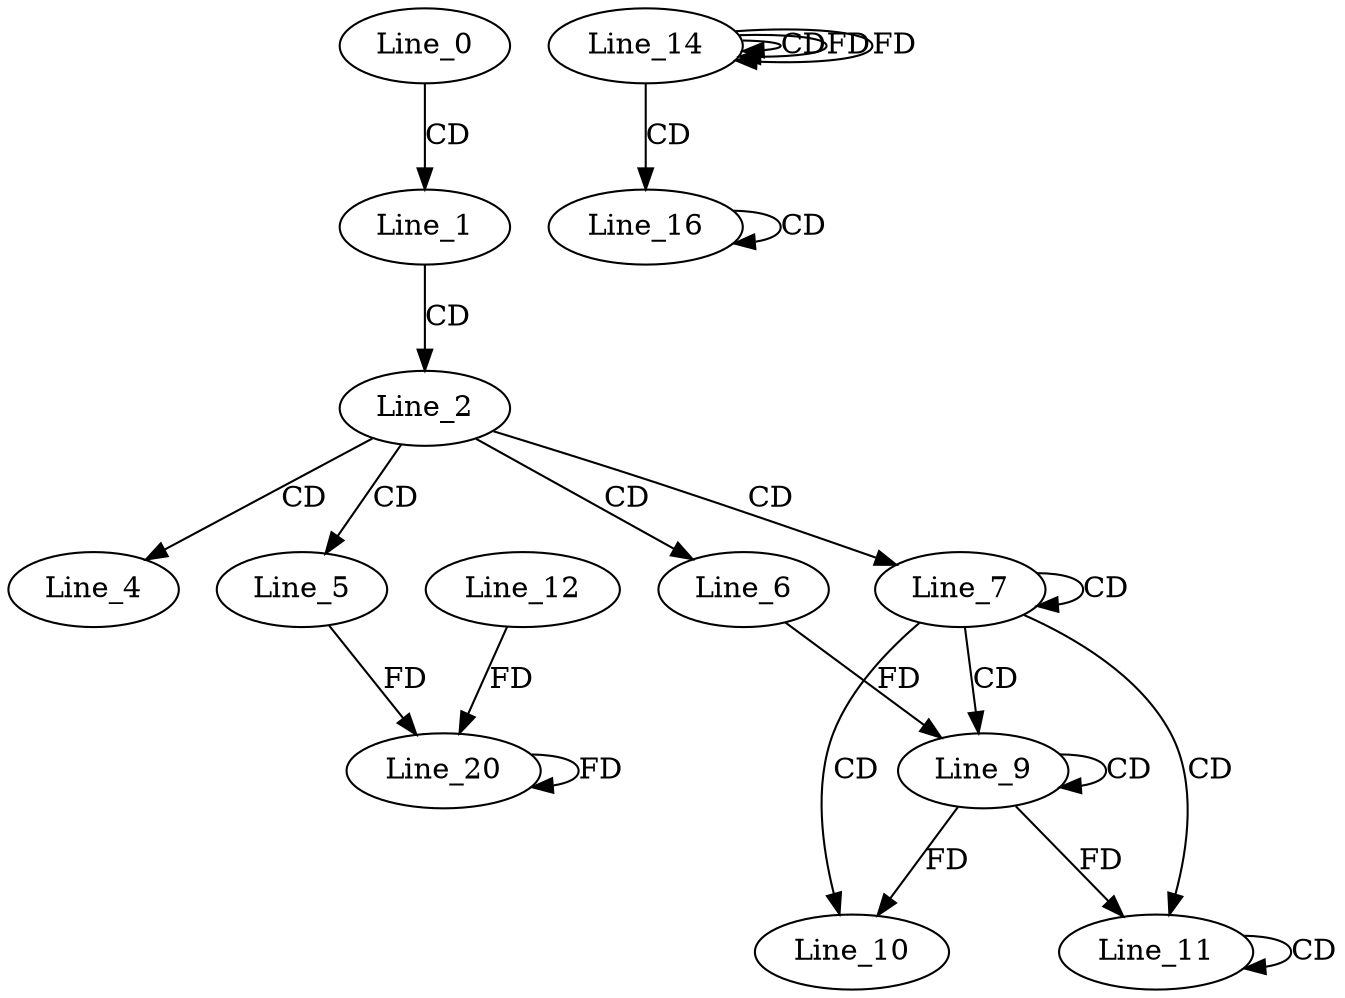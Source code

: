digraph G {
  Line_0;
  Line_1;
  Line_2;
  Line_4;
  Line_5;
  Line_6;
  Line_7;
  Line_9;
  Line_9;
  Line_10;
  Line_11;
  Line_11;
  Line_14;
  Line_14;
  Line_14;
  Line_16;
  Line_16;
  Line_12;
  Line_20;
  Line_20;
  Line_20;
  Line_0 -> Line_1 [ label="CD" ];
  Line_1 -> Line_2 [ label="CD" ];
  Line_2 -> Line_4 [ label="CD" ];
  Line_2 -> Line_5 [ label="CD" ];
  Line_2 -> Line_6 [ label="CD" ];
  Line_2 -> Line_7 [ label="CD" ];
  Line_7 -> Line_7 [ label="CD" ];
  Line_7 -> Line_9 [ label="CD" ];
  Line_9 -> Line_9 [ label="CD" ];
  Line_6 -> Line_9 [ label="FD" ];
  Line_7 -> Line_10 [ label="CD" ];
  Line_9 -> Line_10 [ label="FD" ];
  Line_7 -> Line_11 [ label="CD" ];
  Line_11 -> Line_11 [ label="CD" ];
  Line_9 -> Line_11 [ label="FD" ];
  Line_14 -> Line_14 [ label="CD" ];
  Line_14 -> Line_14 [ label="FD" ];
  Line_14 -> Line_16 [ label="CD" ];
  Line_16 -> Line_16 [ label="CD" ];
  Line_12 -> Line_20 [ label="FD" ];
  Line_20 -> Line_20 [ label="FD" ];
  Line_5 -> Line_20 [ label="FD" ];
  Line_14 -> Line_14 [ label="FD" ];
}

